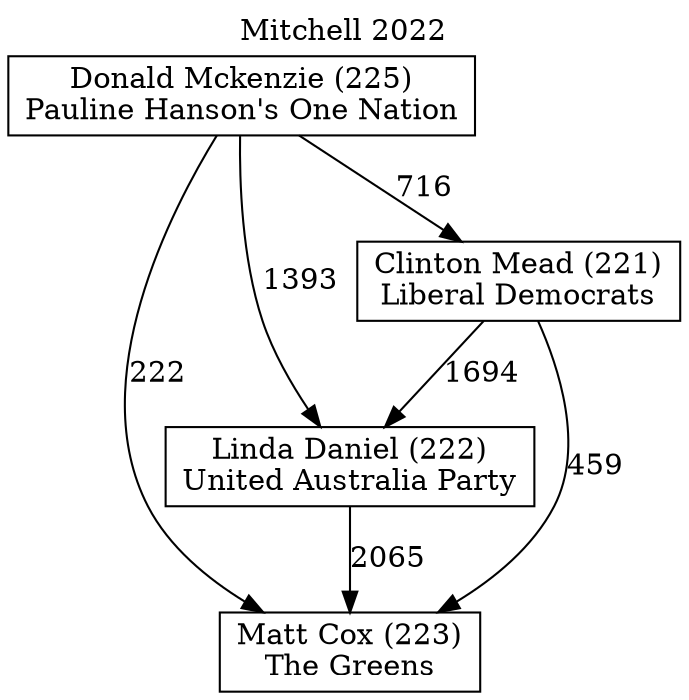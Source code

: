// House preference flow
digraph "Matt Cox (223)_Mitchell_2022" {
	graph [label="Mitchell 2022" labelloc=t mclimit=10]
	node [shape=box]
	"Linda Daniel (222)" [label="Linda Daniel (222)
United Australia Party"]
	"Matt Cox (223)" [label="Matt Cox (223)
The Greens"]
	"Clinton Mead (221)" [label="Clinton Mead (221)
Liberal Democrats"]
	"Donald Mckenzie (225)" [label="Donald Mckenzie (225)
Pauline Hanson's One Nation"]
	"Clinton Mead (221)" -> "Matt Cox (223)" [label=459]
	"Donald Mckenzie (225)" -> "Clinton Mead (221)" [label=716]
	"Clinton Mead (221)" -> "Linda Daniel (222)" [label=1694]
	"Donald Mckenzie (225)" -> "Linda Daniel (222)" [label=1393]
	"Donald Mckenzie (225)" -> "Matt Cox (223)" [label=222]
	"Linda Daniel (222)" -> "Matt Cox (223)" [label=2065]
}
